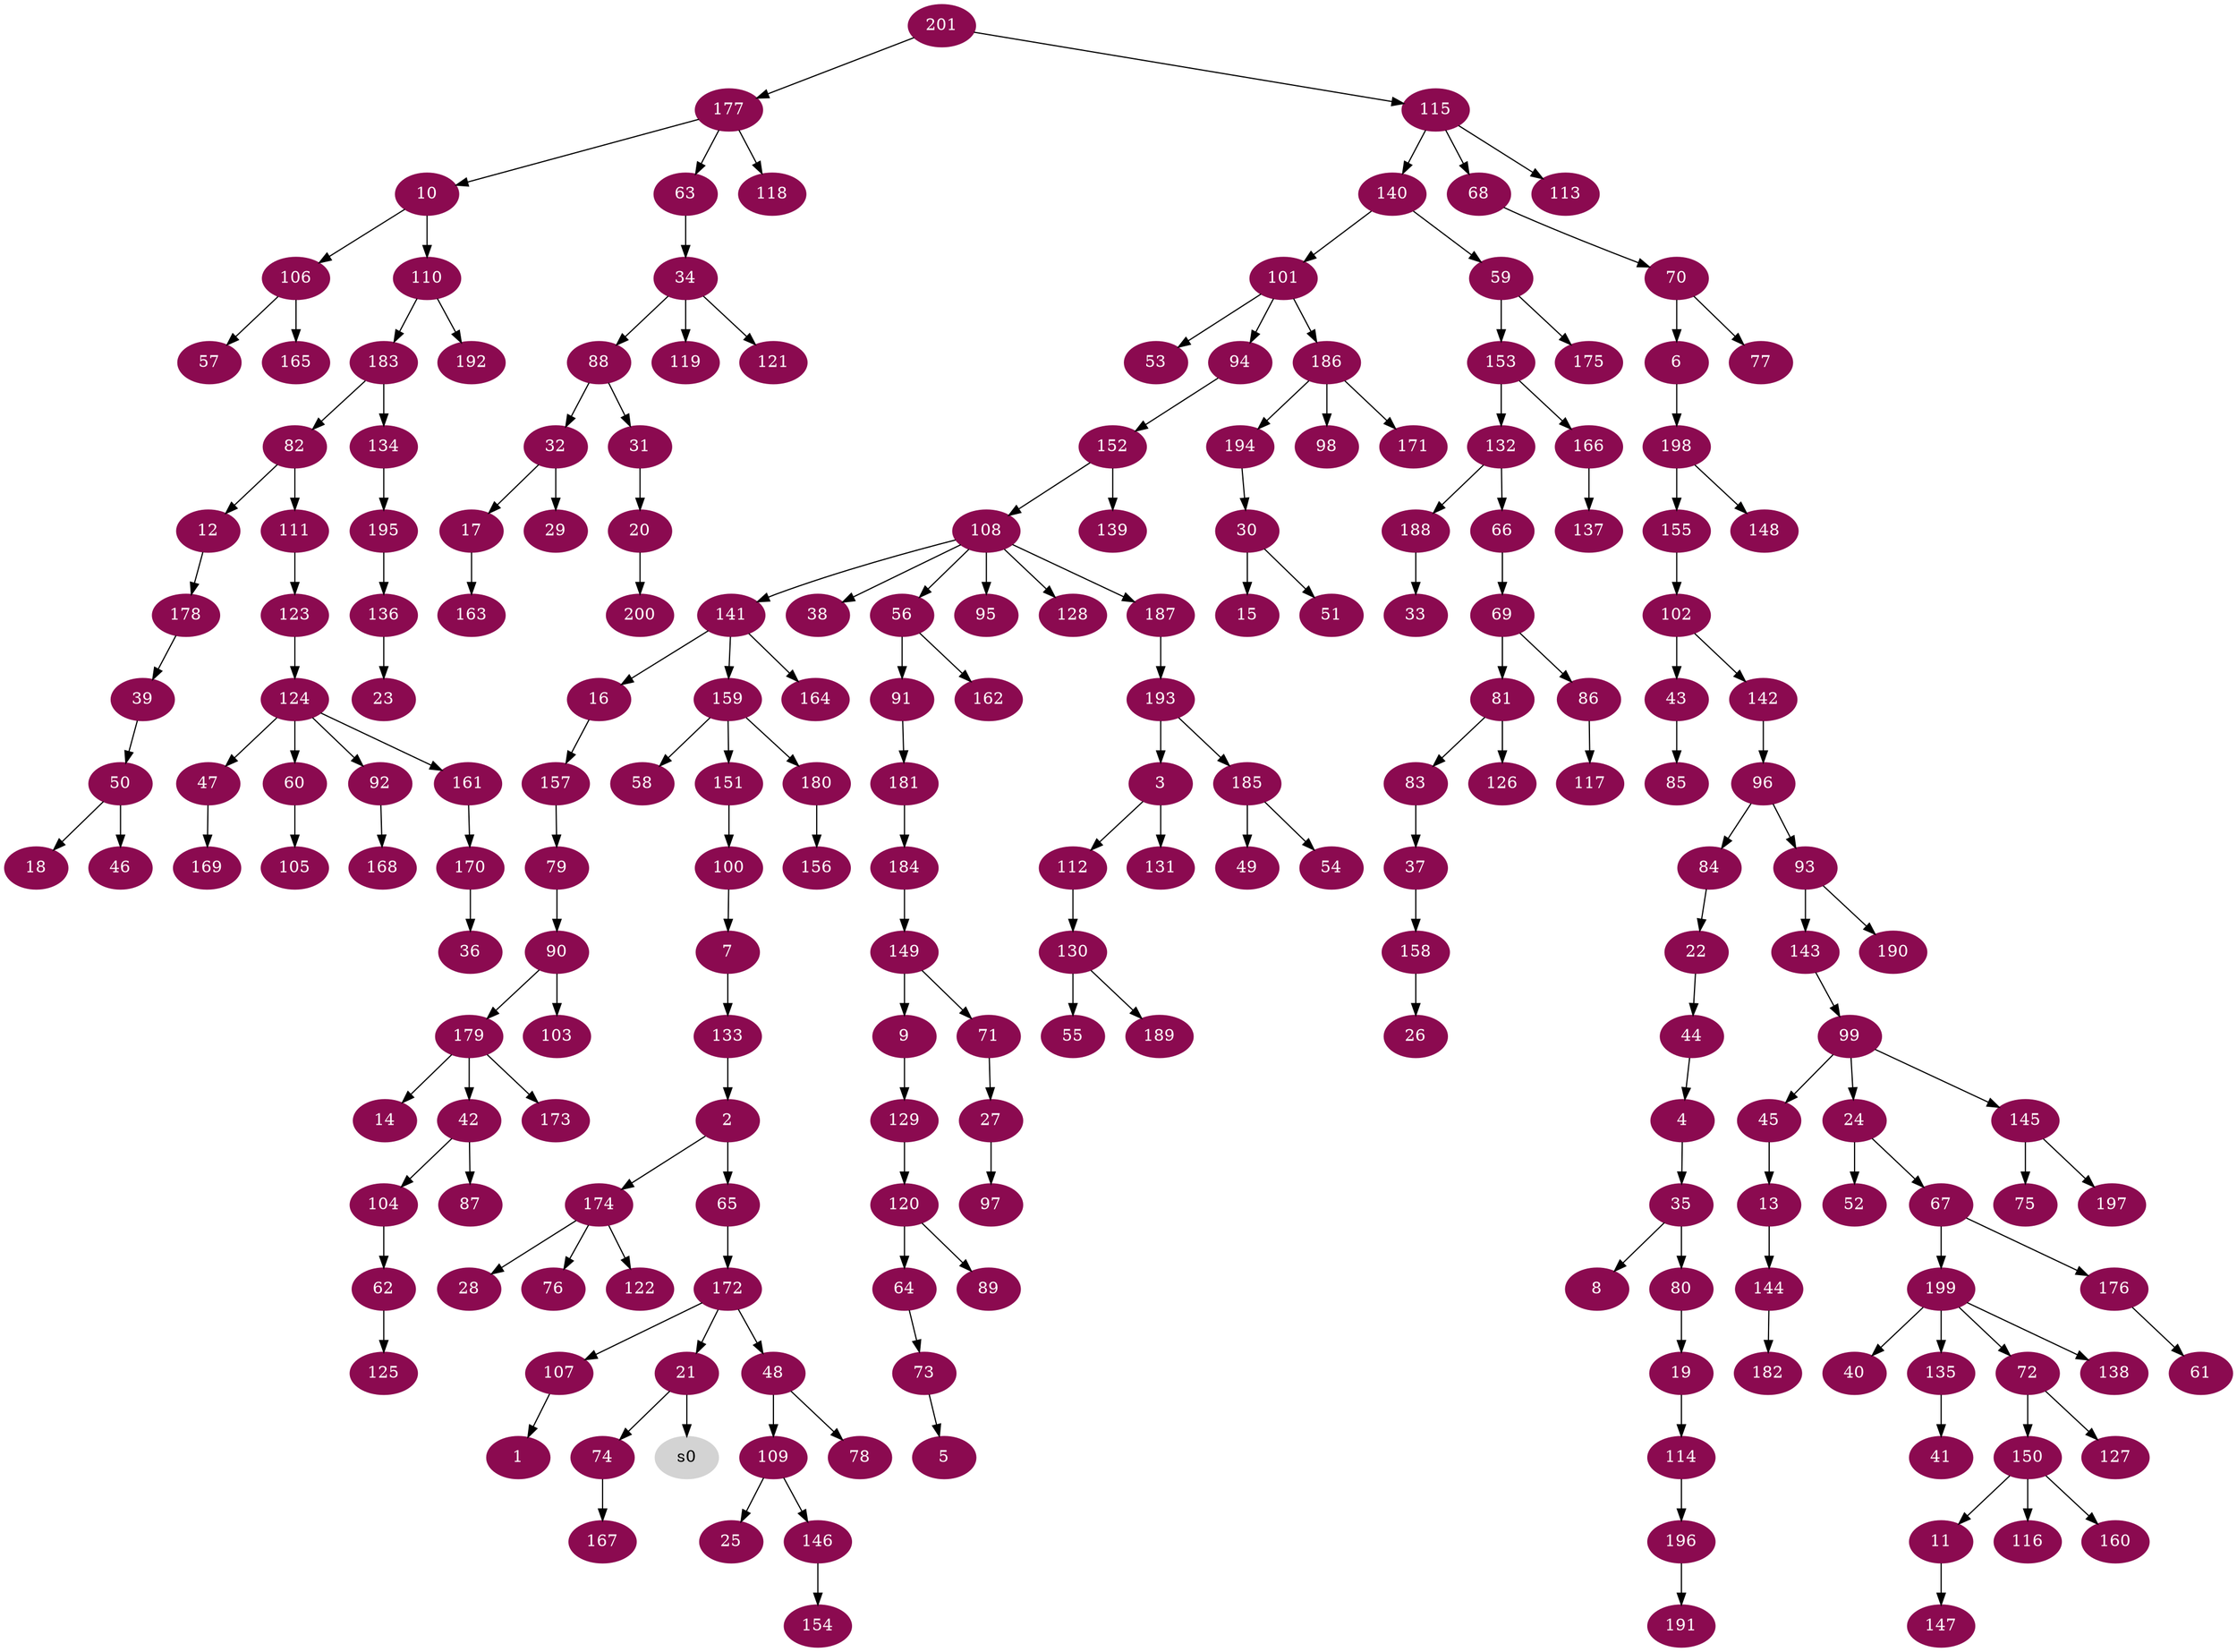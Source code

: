 digraph G {
node [color=deeppink4, style=filled, fontcolor=white];
107 -> 1;
133 -> 2;
193 -> 3;
44 -> 4;
73 -> 5;
70 -> 6;
100 -> 7;
35 -> 8;
149 -> 9;
177 -> 10;
150 -> 11;
82 -> 12;
45 -> 13;
179 -> 14;
30 -> 15;
141 -> 16;
32 -> 17;
50 -> 18;
80 -> 19;
31 -> 20;
172 -> 21;
84 -> 22;
136 -> 23;
99 -> 24;
109 -> 25;
158 -> 26;
71 -> 27;
174 -> 28;
32 -> 29;
194 -> 30;
88 -> 31;
88 -> 32;
188 -> 33;
63 -> 34;
4 -> 35;
170 -> 36;
83 -> 37;
108 -> 38;
178 -> 39;
199 -> 40;
135 -> 41;
179 -> 42;
102 -> 43;
22 -> 44;
99 -> 45;
50 -> 46;
124 -> 47;
172 -> 48;
185 -> 49;
39 -> 50;
30 -> 51;
24 -> 52;
101 -> 53;
185 -> 54;
130 -> 55;
108 -> 56;
106 -> 57;
159 -> 58;
140 -> 59;
124 -> 60;
176 -> 61;
104 -> 62;
177 -> 63;
120 -> 64;
2 -> 65;
132 -> 66;
24 -> 67;
115 -> 68;
66 -> 69;
68 -> 70;
149 -> 71;
199 -> 72;
64 -> 73;
21 -> 74;
145 -> 75;
174 -> 76;
70 -> 77;
48 -> 78;
157 -> 79;
35 -> 80;
69 -> 81;
183 -> 82;
81 -> 83;
96 -> 84;
43 -> 85;
69 -> 86;
42 -> 87;
34 -> 88;
120 -> 89;
79 -> 90;
56 -> 91;
124 -> 92;
96 -> 93;
101 -> 94;
108 -> 95;
142 -> 96;
27 -> 97;
186 -> 98;
143 -> 99;
151 -> 100;
140 -> 101;
155 -> 102;
90 -> 103;
42 -> 104;
60 -> 105;
10 -> 106;
172 -> 107;
152 -> 108;
48 -> 109;
10 -> 110;
82 -> 111;
3 -> 112;
115 -> 113;
19 -> 114;
201 -> 115;
150 -> 116;
86 -> 117;
177 -> 118;
34 -> 119;
129 -> 120;
34 -> 121;
174 -> 122;
111 -> 123;
123 -> 124;
62 -> 125;
81 -> 126;
72 -> 127;
108 -> 128;
9 -> 129;
112 -> 130;
3 -> 131;
153 -> 132;
7 -> 133;
183 -> 134;
199 -> 135;
195 -> 136;
166 -> 137;
199 -> 138;
152 -> 139;
115 -> 140;
108 -> 141;
102 -> 142;
93 -> 143;
13 -> 144;
99 -> 145;
109 -> 146;
11 -> 147;
198 -> 148;
184 -> 149;
72 -> 150;
159 -> 151;
94 -> 152;
59 -> 153;
146 -> 154;
198 -> 155;
180 -> 156;
16 -> 157;
37 -> 158;
141 -> 159;
150 -> 160;
124 -> 161;
56 -> 162;
17 -> 163;
141 -> 164;
106 -> 165;
153 -> 166;
74 -> 167;
92 -> 168;
47 -> 169;
161 -> 170;
186 -> 171;
65 -> 172;
179 -> 173;
2 -> 174;
59 -> 175;
67 -> 176;
201 -> 177;
12 -> 178;
90 -> 179;
159 -> 180;
91 -> 181;
144 -> 182;
110 -> 183;
181 -> 184;
193 -> 185;
101 -> 186;
108 -> 187;
132 -> 188;
130 -> 189;
93 -> 190;
196 -> 191;
110 -> 192;
187 -> 193;
186 -> 194;
134 -> 195;
114 -> 196;
145 -> 197;
6 -> 198;
67 -> 199;
20 -> 200;
node [color=lightgrey, style=filled, fontcolor=black];
21 -> s0;
}
